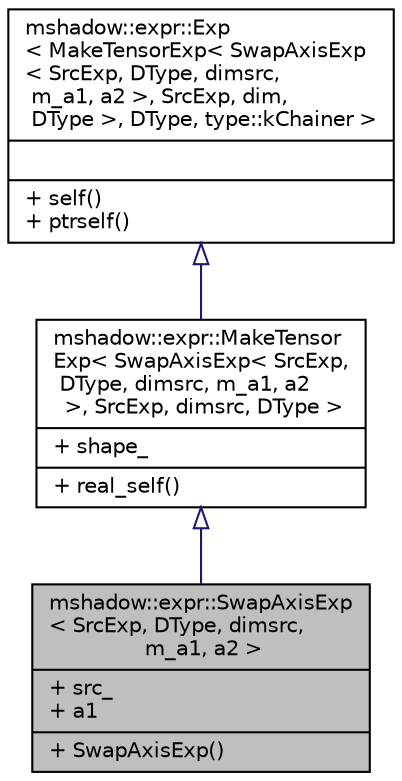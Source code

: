 digraph "mshadow::expr::SwapAxisExp&lt; SrcExp, DType, dimsrc, m_a1, a2 &gt;"
{
 // LATEX_PDF_SIZE
  edge [fontname="Helvetica",fontsize="10",labelfontname="Helvetica",labelfontsize="10"];
  node [fontname="Helvetica",fontsize="10",shape=record];
  Node1 [label="{mshadow::expr::SwapAxisExp\l\< SrcExp, DType, dimsrc,\l m_a1, a2 \>\n|+ src_\l+ a1\l|+ SwapAxisExp()\l}",height=0.2,width=0.4,color="black", fillcolor="grey75", style="filled", fontcolor="black",tooltip="swap two axis of a tensor input: Tensor<Device,dim>: ishape output: Tensor<Device,..."];
  Node2 -> Node1 [dir="back",color="midnightblue",fontsize="10",style="solid",arrowtail="onormal",fontname="Helvetica"];
  Node2 [label="{mshadow::expr::MakeTensor\lExp\< SwapAxisExp\< SrcExp,\l DType, dimsrc, m_a1, a2\l \>, SrcExp, dimsrc, DType \>\n|+ shape_\l|+ real_self()\l}",height=0.2,width=0.4,color="black", fillcolor="white", style="filled",URL="$structmshadow_1_1expr_1_1MakeTensorExp.html",tooltip=" "];
  Node3 -> Node2 [dir="back",color="midnightblue",fontsize="10",style="solid",arrowtail="onormal",fontname="Helvetica"];
  Node3 [label="{mshadow::expr::Exp\l\< MakeTensorExp\< SwapAxisExp\l\< SrcExp, DType, dimsrc,\l m_a1, a2 \>, SrcExp, dim,\l DType \>, DType, type::kChainer \>\n||+ self()\l+ ptrself()\l}",height=0.2,width=0.4,color="black", fillcolor="white", style="filled",URL="$structmshadow_1_1expr_1_1Exp.html",tooltip=" "];
}
